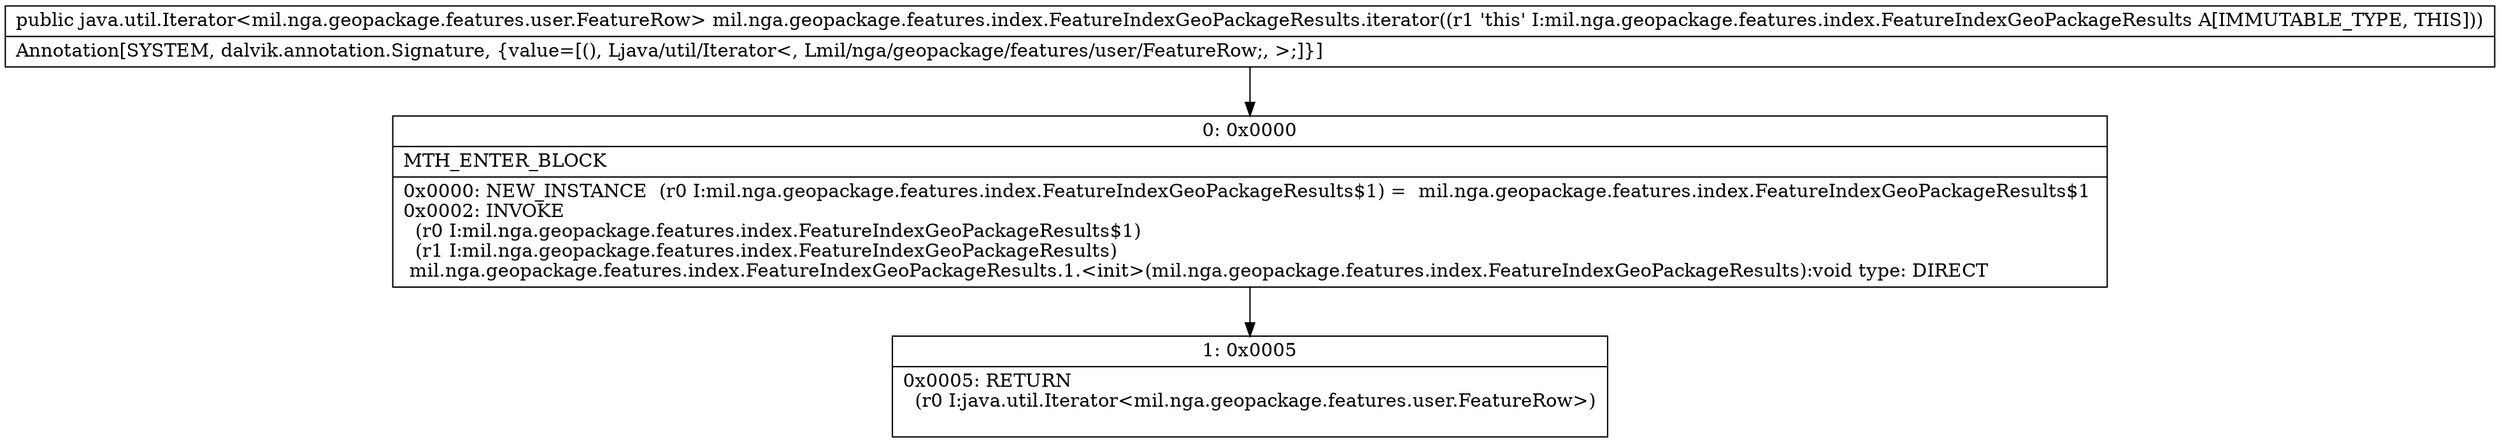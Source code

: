 digraph "CFG formil.nga.geopackage.features.index.FeatureIndexGeoPackageResults.iterator()Ljava\/util\/Iterator;" {
Node_0 [shape=record,label="{0\:\ 0x0000|MTH_ENTER_BLOCK\l|0x0000: NEW_INSTANCE  (r0 I:mil.nga.geopackage.features.index.FeatureIndexGeoPackageResults$1) =  mil.nga.geopackage.features.index.FeatureIndexGeoPackageResults$1 \l0x0002: INVOKE  \l  (r0 I:mil.nga.geopackage.features.index.FeatureIndexGeoPackageResults$1)\l  (r1 I:mil.nga.geopackage.features.index.FeatureIndexGeoPackageResults)\l mil.nga.geopackage.features.index.FeatureIndexGeoPackageResults.1.\<init\>(mil.nga.geopackage.features.index.FeatureIndexGeoPackageResults):void type: DIRECT \l}"];
Node_1 [shape=record,label="{1\:\ 0x0005|0x0005: RETURN  \l  (r0 I:java.util.Iterator\<mil.nga.geopackage.features.user.FeatureRow\>)\l \l}"];
MethodNode[shape=record,label="{public java.util.Iterator\<mil.nga.geopackage.features.user.FeatureRow\> mil.nga.geopackage.features.index.FeatureIndexGeoPackageResults.iterator((r1 'this' I:mil.nga.geopackage.features.index.FeatureIndexGeoPackageResults A[IMMUTABLE_TYPE, THIS]))  | Annotation[SYSTEM, dalvik.annotation.Signature, \{value=[(), Ljava\/util\/Iterator\<, Lmil\/nga\/geopackage\/features\/user\/FeatureRow;, \>;]\}]\l}"];
MethodNode -> Node_0;
Node_0 -> Node_1;
}

